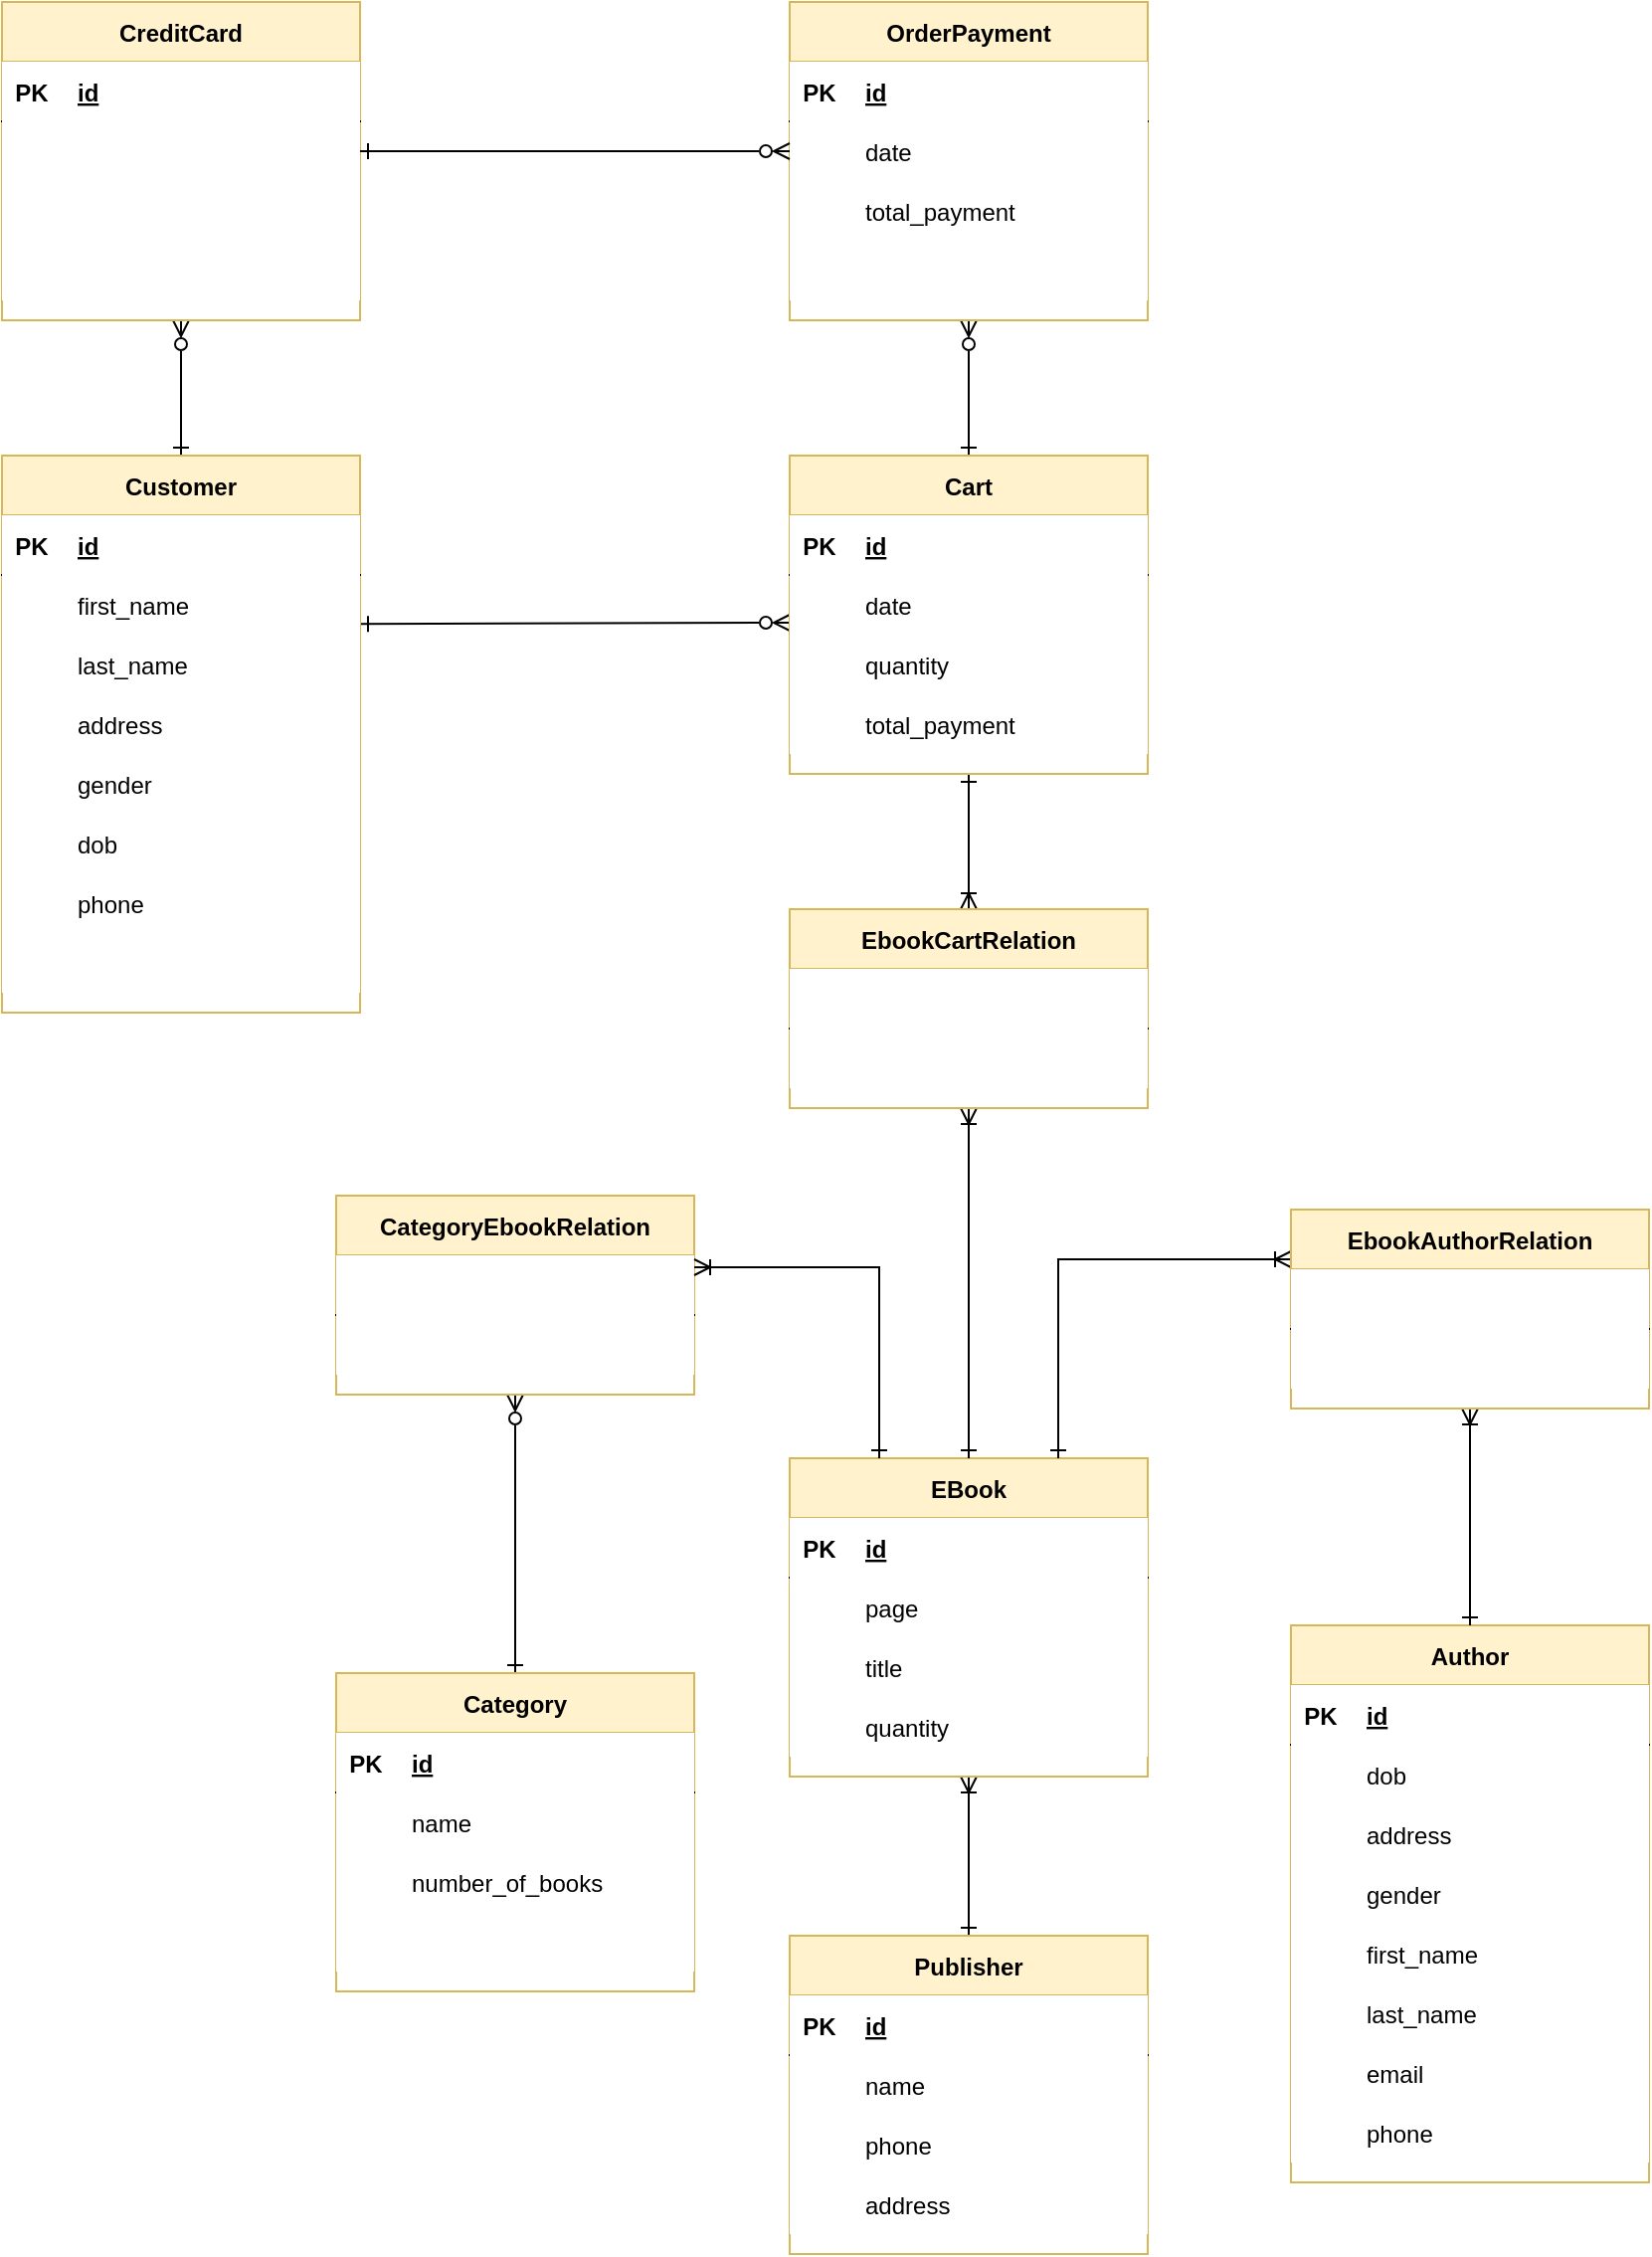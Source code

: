 <mxfile version="18.1.3" type="device"><diagram id="lkXL4oQiqGiToZnR444P" name="Page-1"><mxGraphModel dx="1349" dy="1236" grid="1" gridSize="12" guides="1" tooltips="1" connect="1" arrows="1" fold="1" page="1" pageScale="1" pageWidth="1169" pageHeight="827" math="0" shadow="0"><root><mxCell id="0"/><mxCell id="1" parent="0"/><mxCell id="c8PphtEP9q0mgVCC9OkP-134" style="edgeStyle=none;rounded=0;orthogonalLoop=1;jettySize=auto;html=1;exitX=0.5;exitY=1;exitDx=0;exitDy=0;entryX=0.5;entryY=0;entryDx=0;entryDy=0;startArrow=ERoneToMany;startFill=0;endArrow=ERone;endFill=0;" edge="1" parent="1" source="c8PphtEP9q0mgVCC9OkP-1" target="c8PphtEP9q0mgVCC9OkP-80"><mxGeometry relative="1" as="geometry"/></mxCell><mxCell id="c8PphtEP9q0mgVCC9OkP-1" value="EBook" style="shape=table;startSize=30;container=1;collapsible=1;childLayout=tableLayout;fixedRows=1;rowLines=0;fontStyle=1;align=center;resizeLast=1;fillColor=#fff2cc;strokeColor=#d6b656;" vertex="1" parent="1"><mxGeometry x="552" y="1092" width="180" height="160" as="geometry"/></mxCell><mxCell id="c8PphtEP9q0mgVCC9OkP-2" value="" style="shape=tableRow;horizontal=0;startSize=0;swimlaneHead=0;swimlaneBody=0;collapsible=0;dropTarget=0;points=[[0,0.5],[1,0.5]];portConstraint=eastwest;top=0;left=0;right=0;bottom=1;" vertex="1" parent="c8PphtEP9q0mgVCC9OkP-1"><mxGeometry y="30" width="180" height="30" as="geometry"/></mxCell><mxCell id="c8PphtEP9q0mgVCC9OkP-3" value="PK" style="shape=partialRectangle;connectable=0;top=0;left=0;bottom=0;right=0;fontStyle=1;overflow=hidden;" vertex="1" parent="c8PphtEP9q0mgVCC9OkP-2"><mxGeometry width="30" height="30" as="geometry"><mxRectangle width="30" height="30" as="alternateBounds"/></mxGeometry></mxCell><mxCell id="c8PphtEP9q0mgVCC9OkP-4" value="id" style="shape=partialRectangle;connectable=0;top=0;left=0;bottom=0;right=0;align=left;spacingLeft=6;fontStyle=5;overflow=hidden;" vertex="1" parent="c8PphtEP9q0mgVCC9OkP-2"><mxGeometry x="30" width="150" height="30" as="geometry"><mxRectangle width="150" height="30" as="alternateBounds"/></mxGeometry></mxCell><mxCell id="c8PphtEP9q0mgVCC9OkP-5" value="" style="shape=tableRow;horizontal=0;startSize=0;swimlaneHead=0;swimlaneBody=0;collapsible=0;dropTarget=0;points=[[0,0.5],[1,0.5]];portConstraint=eastwest;top=0;left=0;right=0;bottom=0;" vertex="1" parent="c8PphtEP9q0mgVCC9OkP-1"><mxGeometry y="60" width="180" height="30" as="geometry"/></mxCell><mxCell id="c8PphtEP9q0mgVCC9OkP-6" value="" style="shape=partialRectangle;connectable=0;top=0;left=0;bottom=0;right=0;editable=1;overflow=hidden;" vertex="1" parent="c8PphtEP9q0mgVCC9OkP-5"><mxGeometry width="30" height="30" as="geometry"><mxRectangle width="30" height="30" as="alternateBounds"/></mxGeometry></mxCell><mxCell id="c8PphtEP9q0mgVCC9OkP-7" value="page" style="shape=partialRectangle;connectable=0;top=0;left=0;bottom=0;right=0;align=left;spacingLeft=6;overflow=hidden;" vertex="1" parent="c8PphtEP9q0mgVCC9OkP-5"><mxGeometry x="30" width="150" height="30" as="geometry"><mxRectangle width="150" height="30" as="alternateBounds"/></mxGeometry></mxCell><mxCell id="c8PphtEP9q0mgVCC9OkP-8" value="" style="shape=tableRow;horizontal=0;startSize=0;swimlaneHead=0;swimlaneBody=0;collapsible=0;dropTarget=0;points=[[0,0.5],[1,0.5]];portConstraint=eastwest;top=0;left=0;right=0;bottom=0;" vertex="1" parent="c8PphtEP9q0mgVCC9OkP-1"><mxGeometry y="90" width="180" height="30" as="geometry"/></mxCell><mxCell id="c8PphtEP9q0mgVCC9OkP-9" value="" style="shape=partialRectangle;connectable=0;top=0;left=0;bottom=0;right=0;editable=1;overflow=hidden;" vertex="1" parent="c8PphtEP9q0mgVCC9OkP-8"><mxGeometry width="30" height="30" as="geometry"><mxRectangle width="30" height="30" as="alternateBounds"/></mxGeometry></mxCell><mxCell id="c8PphtEP9q0mgVCC9OkP-10" value="title" style="shape=partialRectangle;connectable=0;top=0;left=0;bottom=0;right=0;align=left;spacingLeft=6;overflow=hidden;" vertex="1" parent="c8PphtEP9q0mgVCC9OkP-8"><mxGeometry x="30" width="150" height="30" as="geometry"><mxRectangle width="150" height="30" as="alternateBounds"/></mxGeometry></mxCell><mxCell id="c8PphtEP9q0mgVCC9OkP-11" value="" style="shape=tableRow;horizontal=0;startSize=0;swimlaneHead=0;swimlaneBody=0;collapsible=0;dropTarget=0;points=[[0,0.5],[1,0.5]];portConstraint=eastwest;top=0;left=0;right=0;bottom=0;" vertex="1" parent="c8PphtEP9q0mgVCC9OkP-1"><mxGeometry y="120" width="180" height="30" as="geometry"/></mxCell><mxCell id="c8PphtEP9q0mgVCC9OkP-12" value="" style="shape=partialRectangle;connectable=0;top=0;left=0;bottom=0;right=0;editable=1;overflow=hidden;" vertex="1" parent="c8PphtEP9q0mgVCC9OkP-11"><mxGeometry width="30" height="30" as="geometry"><mxRectangle width="30" height="30" as="alternateBounds"/></mxGeometry></mxCell><mxCell id="c8PphtEP9q0mgVCC9OkP-13" value="quantity" style="shape=partialRectangle;connectable=0;top=0;left=0;bottom=0;right=0;align=left;spacingLeft=6;overflow=hidden;" vertex="1" parent="c8PphtEP9q0mgVCC9OkP-11"><mxGeometry x="30" width="150" height="30" as="geometry"><mxRectangle width="150" height="30" as="alternateBounds"/></mxGeometry></mxCell><mxCell id="c8PphtEP9q0mgVCC9OkP-136" style="edgeStyle=none;rounded=0;orthogonalLoop=1;jettySize=auto;html=1;exitX=1;exitY=0.82;exitDx=0;exitDy=0;entryX=0;entryY=0.8;entryDx=0;entryDy=0;entryPerimeter=0;startArrow=ERone;startFill=0;endArrow=ERzeroToMany;endFill=0;exitPerimeter=0;" edge="1" parent="1" source="c8PphtEP9q0mgVCC9OkP-18" target="c8PphtEP9q0mgVCC9OkP-45"><mxGeometry relative="1" as="geometry"/></mxCell><mxCell id="c8PphtEP9q0mgVCC9OkP-163" style="edgeStyle=none;rounded=0;orthogonalLoop=1;jettySize=auto;html=1;exitX=0.5;exitY=0;exitDx=0;exitDy=0;entryX=0.5;entryY=1;entryDx=0;entryDy=0;startArrow=ERone;startFill=0;endArrow=ERzeroToMany;endFill=0;" edge="1" parent="1" source="c8PphtEP9q0mgVCC9OkP-14" target="c8PphtEP9q0mgVCC9OkP-150"><mxGeometry relative="1" as="geometry"/></mxCell><mxCell id="c8PphtEP9q0mgVCC9OkP-14" value="Customer" style="shape=table;startSize=30;container=1;collapsible=1;childLayout=tableLayout;fixedRows=1;rowLines=0;fontStyle=1;align=center;resizeLast=1;fillColor=#fff2cc;strokeColor=#d6b656;" vertex="1" parent="1"><mxGeometry x="156" y="588" width="180" height="280" as="geometry"/></mxCell><mxCell id="c8PphtEP9q0mgVCC9OkP-15" value="" style="shape=tableRow;horizontal=0;startSize=0;swimlaneHead=0;swimlaneBody=0;collapsible=0;dropTarget=0;points=[[0,0.5],[1,0.5]];portConstraint=eastwest;top=0;left=0;right=0;bottom=1;" vertex="1" parent="c8PphtEP9q0mgVCC9OkP-14"><mxGeometry y="30" width="180" height="30" as="geometry"/></mxCell><mxCell id="c8PphtEP9q0mgVCC9OkP-16" value="PK" style="shape=partialRectangle;connectable=0;top=0;left=0;bottom=0;right=0;fontStyle=1;overflow=hidden;" vertex="1" parent="c8PphtEP9q0mgVCC9OkP-15"><mxGeometry width="30" height="30" as="geometry"><mxRectangle width="30" height="30" as="alternateBounds"/></mxGeometry></mxCell><mxCell id="c8PphtEP9q0mgVCC9OkP-17" value="id" style="shape=partialRectangle;connectable=0;top=0;left=0;bottom=0;right=0;align=left;spacingLeft=6;fontStyle=5;overflow=hidden;" vertex="1" parent="c8PphtEP9q0mgVCC9OkP-15"><mxGeometry x="30" width="150" height="30" as="geometry"><mxRectangle width="150" height="30" as="alternateBounds"/></mxGeometry></mxCell><mxCell id="c8PphtEP9q0mgVCC9OkP-18" value="" style="shape=tableRow;horizontal=0;startSize=0;swimlaneHead=0;swimlaneBody=0;collapsible=0;dropTarget=0;points=[[0,0.5],[1,0.5]];portConstraint=eastwest;top=0;left=0;right=0;bottom=0;" vertex="1" parent="c8PphtEP9q0mgVCC9OkP-14"><mxGeometry y="60" width="180" height="30" as="geometry"/></mxCell><mxCell id="c8PphtEP9q0mgVCC9OkP-19" value="" style="shape=partialRectangle;connectable=0;top=0;left=0;bottom=0;right=0;editable=1;overflow=hidden;" vertex="1" parent="c8PphtEP9q0mgVCC9OkP-18"><mxGeometry width="30" height="30" as="geometry"><mxRectangle width="30" height="30" as="alternateBounds"/></mxGeometry></mxCell><mxCell id="c8PphtEP9q0mgVCC9OkP-20" value="first_name" style="shape=partialRectangle;connectable=0;top=0;left=0;bottom=0;right=0;align=left;spacingLeft=6;overflow=hidden;" vertex="1" parent="c8PphtEP9q0mgVCC9OkP-18"><mxGeometry x="30" width="150" height="30" as="geometry"><mxRectangle width="150" height="30" as="alternateBounds"/></mxGeometry></mxCell><mxCell id="c8PphtEP9q0mgVCC9OkP-21" value="" style="shape=tableRow;horizontal=0;startSize=0;swimlaneHead=0;swimlaneBody=0;collapsible=0;dropTarget=0;points=[[0,0.5],[1,0.5]];portConstraint=eastwest;top=0;left=0;right=0;bottom=0;" vertex="1" parent="c8PphtEP9q0mgVCC9OkP-14"><mxGeometry y="90" width="180" height="30" as="geometry"/></mxCell><mxCell id="c8PphtEP9q0mgVCC9OkP-22" value="" style="shape=partialRectangle;connectable=0;top=0;left=0;bottom=0;right=0;editable=1;overflow=hidden;" vertex="1" parent="c8PphtEP9q0mgVCC9OkP-21"><mxGeometry width="30" height="30" as="geometry"><mxRectangle width="30" height="30" as="alternateBounds"/></mxGeometry></mxCell><mxCell id="c8PphtEP9q0mgVCC9OkP-23" value="last_name" style="shape=partialRectangle;connectable=0;top=0;left=0;bottom=0;right=0;align=left;spacingLeft=6;overflow=hidden;" vertex="1" parent="c8PphtEP9q0mgVCC9OkP-21"><mxGeometry x="30" width="150" height="30" as="geometry"><mxRectangle width="150" height="30" as="alternateBounds"/></mxGeometry></mxCell><mxCell id="c8PphtEP9q0mgVCC9OkP-233" style="shape=tableRow;horizontal=0;startSize=0;swimlaneHead=0;swimlaneBody=0;collapsible=0;dropTarget=0;points=[[0,0.5],[1,0.5]];portConstraint=eastwest;top=0;left=0;right=0;bottom=0;" vertex="1" parent="c8PphtEP9q0mgVCC9OkP-14"><mxGeometry y="120" width="180" height="30" as="geometry"/></mxCell><mxCell id="c8PphtEP9q0mgVCC9OkP-234" style="shape=partialRectangle;connectable=0;top=0;left=0;bottom=0;right=0;editable=1;overflow=hidden;" vertex="1" parent="c8PphtEP9q0mgVCC9OkP-233"><mxGeometry width="30" height="30" as="geometry"><mxRectangle width="30" height="30" as="alternateBounds"/></mxGeometry></mxCell><mxCell id="c8PphtEP9q0mgVCC9OkP-235" value="address" style="shape=partialRectangle;connectable=0;top=0;left=0;bottom=0;right=0;align=left;spacingLeft=6;overflow=hidden;" vertex="1" parent="c8PphtEP9q0mgVCC9OkP-233"><mxGeometry x="30" width="150" height="30" as="geometry"><mxRectangle width="150" height="30" as="alternateBounds"/></mxGeometry></mxCell><mxCell id="c8PphtEP9q0mgVCC9OkP-24" value="" style="shape=tableRow;horizontal=0;startSize=0;swimlaneHead=0;swimlaneBody=0;collapsible=0;dropTarget=0;points=[[0,0.5],[1,0.5]];portConstraint=eastwest;top=0;left=0;right=0;bottom=0;" vertex="1" parent="c8PphtEP9q0mgVCC9OkP-14"><mxGeometry y="150" width="180" height="30" as="geometry"/></mxCell><mxCell id="c8PphtEP9q0mgVCC9OkP-25" value="" style="shape=partialRectangle;connectable=0;top=0;left=0;bottom=0;right=0;editable=1;overflow=hidden;" vertex="1" parent="c8PphtEP9q0mgVCC9OkP-24"><mxGeometry width="30" height="30" as="geometry"><mxRectangle width="30" height="30" as="alternateBounds"/></mxGeometry></mxCell><mxCell id="c8PphtEP9q0mgVCC9OkP-26" value="gender" style="shape=partialRectangle;connectable=0;top=0;left=0;bottom=0;right=0;align=left;spacingLeft=6;overflow=hidden;" vertex="1" parent="c8PphtEP9q0mgVCC9OkP-24"><mxGeometry x="30" width="150" height="30" as="geometry"><mxRectangle width="150" height="30" as="alternateBounds"/></mxGeometry></mxCell><mxCell id="c8PphtEP9q0mgVCC9OkP-236" style="shape=tableRow;horizontal=0;startSize=0;swimlaneHead=0;swimlaneBody=0;collapsible=0;dropTarget=0;points=[[0,0.5],[1,0.5]];portConstraint=eastwest;top=0;left=0;right=0;bottom=0;" vertex="1" parent="c8PphtEP9q0mgVCC9OkP-14"><mxGeometry y="180" width="180" height="30" as="geometry"/></mxCell><mxCell id="c8PphtEP9q0mgVCC9OkP-237" style="shape=partialRectangle;connectable=0;top=0;left=0;bottom=0;right=0;editable=1;overflow=hidden;" vertex="1" parent="c8PphtEP9q0mgVCC9OkP-236"><mxGeometry width="30" height="30" as="geometry"><mxRectangle width="30" height="30" as="alternateBounds"/></mxGeometry></mxCell><mxCell id="c8PphtEP9q0mgVCC9OkP-238" value="dob" style="shape=partialRectangle;connectable=0;top=0;left=0;bottom=0;right=0;align=left;spacingLeft=6;overflow=hidden;" vertex="1" parent="c8PphtEP9q0mgVCC9OkP-236"><mxGeometry x="30" width="150" height="30" as="geometry"><mxRectangle width="150" height="30" as="alternateBounds"/></mxGeometry></mxCell><mxCell id="c8PphtEP9q0mgVCC9OkP-230" style="shape=tableRow;horizontal=0;startSize=0;swimlaneHead=0;swimlaneBody=0;collapsible=0;dropTarget=0;points=[[0,0.5],[1,0.5]];portConstraint=eastwest;top=0;left=0;right=0;bottom=0;" vertex="1" parent="c8PphtEP9q0mgVCC9OkP-14"><mxGeometry y="210" width="180" height="30" as="geometry"/></mxCell><mxCell id="c8PphtEP9q0mgVCC9OkP-231" style="shape=partialRectangle;connectable=0;top=0;left=0;bottom=0;right=0;editable=1;overflow=hidden;" vertex="1" parent="c8PphtEP9q0mgVCC9OkP-230"><mxGeometry width="30" height="30" as="geometry"><mxRectangle width="30" height="30" as="alternateBounds"/></mxGeometry></mxCell><mxCell id="c8PphtEP9q0mgVCC9OkP-232" value="phone" style="shape=partialRectangle;connectable=0;top=0;left=0;bottom=0;right=0;align=left;spacingLeft=6;overflow=hidden;" vertex="1" parent="c8PphtEP9q0mgVCC9OkP-230"><mxGeometry x="30" width="150" height="30" as="geometry"><mxRectangle width="150" height="30" as="alternateBounds"/></mxGeometry></mxCell><mxCell id="c8PphtEP9q0mgVCC9OkP-227" style="shape=tableRow;horizontal=0;startSize=0;swimlaneHead=0;swimlaneBody=0;collapsible=0;dropTarget=0;points=[[0,0.5],[1,0.5]];portConstraint=eastwest;top=0;left=0;right=0;bottom=0;" vertex="1" parent="c8PphtEP9q0mgVCC9OkP-14"><mxGeometry y="240" width="180" height="30" as="geometry"/></mxCell><mxCell id="c8PphtEP9q0mgVCC9OkP-228" style="shape=partialRectangle;connectable=0;top=0;left=0;bottom=0;right=0;editable=1;overflow=hidden;" vertex="1" parent="c8PphtEP9q0mgVCC9OkP-227"><mxGeometry width="30" height="30" as="geometry"><mxRectangle width="30" height="30" as="alternateBounds"/></mxGeometry></mxCell><mxCell id="c8PphtEP9q0mgVCC9OkP-229" style="shape=partialRectangle;connectable=0;top=0;left=0;bottom=0;right=0;align=left;spacingLeft=6;overflow=hidden;" vertex="1" parent="c8PphtEP9q0mgVCC9OkP-227"><mxGeometry x="30" width="150" height="30" as="geometry"><mxRectangle width="150" height="30" as="alternateBounds"/></mxGeometry></mxCell><mxCell id="c8PphtEP9q0mgVCC9OkP-28" value="Author" style="shape=table;startSize=30;container=1;collapsible=1;childLayout=tableLayout;fixedRows=1;rowLines=0;fontStyle=1;align=center;resizeLast=1;fillColor=#fff2cc;strokeColor=#d6b656;" vertex="1" parent="1"><mxGeometry x="804" y="1176" width="180" height="280" as="geometry"/></mxCell><mxCell id="c8PphtEP9q0mgVCC9OkP-29" value="" style="shape=tableRow;horizontal=0;startSize=0;swimlaneHead=0;swimlaneBody=0;collapsible=0;dropTarget=0;points=[[0,0.5],[1,0.5]];portConstraint=eastwest;top=0;left=0;right=0;bottom=1;" vertex="1" parent="c8PphtEP9q0mgVCC9OkP-28"><mxGeometry y="30" width="180" height="30" as="geometry"/></mxCell><mxCell id="c8PphtEP9q0mgVCC9OkP-30" value="PK" style="shape=partialRectangle;connectable=0;top=0;left=0;bottom=0;right=0;fontStyle=1;overflow=hidden;" vertex="1" parent="c8PphtEP9q0mgVCC9OkP-29"><mxGeometry width="30" height="30" as="geometry"><mxRectangle width="30" height="30" as="alternateBounds"/></mxGeometry></mxCell><mxCell id="c8PphtEP9q0mgVCC9OkP-31" value="id" style="shape=partialRectangle;connectable=0;top=0;left=0;bottom=0;right=0;align=left;spacingLeft=6;fontStyle=5;overflow=hidden;" vertex="1" parent="c8PphtEP9q0mgVCC9OkP-29"><mxGeometry x="30" width="150" height="30" as="geometry"><mxRectangle width="150" height="30" as="alternateBounds"/></mxGeometry></mxCell><mxCell id="c8PphtEP9q0mgVCC9OkP-32" value="" style="shape=tableRow;horizontal=0;startSize=0;swimlaneHead=0;swimlaneBody=0;collapsible=0;dropTarget=0;points=[[0,0.5],[1,0.5]];portConstraint=eastwest;top=0;left=0;right=0;bottom=0;" vertex="1" parent="c8PphtEP9q0mgVCC9OkP-28"><mxGeometry y="60" width="180" height="30" as="geometry"/></mxCell><mxCell id="c8PphtEP9q0mgVCC9OkP-33" value="" style="shape=partialRectangle;connectable=0;top=0;left=0;bottom=0;right=0;editable=1;overflow=hidden;" vertex="1" parent="c8PphtEP9q0mgVCC9OkP-32"><mxGeometry width="30" height="30" as="geometry"><mxRectangle width="30" height="30" as="alternateBounds"/></mxGeometry></mxCell><mxCell id="c8PphtEP9q0mgVCC9OkP-34" value="dob" style="shape=partialRectangle;connectable=0;top=0;left=0;bottom=0;right=0;align=left;spacingLeft=6;overflow=hidden;" vertex="1" parent="c8PphtEP9q0mgVCC9OkP-32"><mxGeometry x="30" width="150" height="30" as="geometry"><mxRectangle width="150" height="30" as="alternateBounds"/></mxGeometry></mxCell><mxCell id="c8PphtEP9q0mgVCC9OkP-35" value="" style="shape=tableRow;horizontal=0;startSize=0;swimlaneHead=0;swimlaneBody=0;collapsible=0;dropTarget=0;points=[[0,0.5],[1,0.5]];portConstraint=eastwest;top=0;left=0;right=0;bottom=0;" vertex="1" parent="c8PphtEP9q0mgVCC9OkP-28"><mxGeometry y="90" width="180" height="30" as="geometry"/></mxCell><mxCell id="c8PphtEP9q0mgVCC9OkP-36" value="" style="shape=partialRectangle;connectable=0;top=0;left=0;bottom=0;right=0;editable=1;overflow=hidden;" vertex="1" parent="c8PphtEP9q0mgVCC9OkP-35"><mxGeometry width="30" height="30" as="geometry"><mxRectangle width="30" height="30" as="alternateBounds"/></mxGeometry></mxCell><mxCell id="c8PphtEP9q0mgVCC9OkP-37" value="address" style="shape=partialRectangle;connectable=0;top=0;left=0;bottom=0;right=0;align=left;spacingLeft=6;overflow=hidden;" vertex="1" parent="c8PphtEP9q0mgVCC9OkP-35"><mxGeometry x="30" width="150" height="30" as="geometry"><mxRectangle width="150" height="30" as="alternateBounds"/></mxGeometry></mxCell><mxCell id="c8PphtEP9q0mgVCC9OkP-38" value="" style="shape=tableRow;horizontal=0;startSize=0;swimlaneHead=0;swimlaneBody=0;collapsible=0;dropTarget=0;points=[[0,0.5],[1,0.5]];portConstraint=eastwest;top=0;left=0;right=0;bottom=0;" vertex="1" parent="c8PphtEP9q0mgVCC9OkP-28"><mxGeometry y="120" width="180" height="30" as="geometry"/></mxCell><mxCell id="c8PphtEP9q0mgVCC9OkP-39" value="" style="shape=partialRectangle;connectable=0;top=0;left=0;bottom=0;right=0;editable=1;overflow=hidden;" vertex="1" parent="c8PphtEP9q0mgVCC9OkP-38"><mxGeometry width="30" height="30" as="geometry"><mxRectangle width="30" height="30" as="alternateBounds"/></mxGeometry></mxCell><mxCell id="c8PphtEP9q0mgVCC9OkP-40" value="gender" style="shape=partialRectangle;connectable=0;top=0;left=0;bottom=0;right=0;align=left;spacingLeft=6;overflow=hidden;" vertex="1" parent="c8PphtEP9q0mgVCC9OkP-38"><mxGeometry x="30" width="150" height="30" as="geometry"><mxRectangle width="150" height="30" as="alternateBounds"/></mxGeometry></mxCell><mxCell id="c8PphtEP9q0mgVCC9OkP-214" style="shape=tableRow;horizontal=0;startSize=0;swimlaneHead=0;swimlaneBody=0;collapsible=0;dropTarget=0;points=[[0,0.5],[1,0.5]];portConstraint=eastwest;top=0;left=0;right=0;bottom=0;" vertex="1" parent="c8PphtEP9q0mgVCC9OkP-28"><mxGeometry y="150" width="180" height="30" as="geometry"/></mxCell><mxCell id="c8PphtEP9q0mgVCC9OkP-215" style="shape=partialRectangle;connectable=0;top=0;left=0;bottom=0;right=0;editable=1;overflow=hidden;" vertex="1" parent="c8PphtEP9q0mgVCC9OkP-214"><mxGeometry width="30" height="30" as="geometry"><mxRectangle width="30" height="30" as="alternateBounds"/></mxGeometry></mxCell><mxCell id="c8PphtEP9q0mgVCC9OkP-216" value="first_name" style="shape=partialRectangle;connectable=0;top=0;left=0;bottom=0;right=0;align=left;spacingLeft=6;overflow=hidden;" vertex="1" parent="c8PphtEP9q0mgVCC9OkP-214"><mxGeometry x="30" width="150" height="30" as="geometry"><mxRectangle width="150" height="30" as="alternateBounds"/></mxGeometry></mxCell><mxCell id="c8PphtEP9q0mgVCC9OkP-217" style="shape=tableRow;horizontal=0;startSize=0;swimlaneHead=0;swimlaneBody=0;collapsible=0;dropTarget=0;points=[[0,0.5],[1,0.5]];portConstraint=eastwest;top=0;left=0;right=0;bottom=0;" vertex="1" parent="c8PphtEP9q0mgVCC9OkP-28"><mxGeometry y="180" width="180" height="30" as="geometry"/></mxCell><mxCell id="c8PphtEP9q0mgVCC9OkP-218" style="shape=partialRectangle;connectable=0;top=0;left=0;bottom=0;right=0;editable=1;overflow=hidden;" vertex="1" parent="c8PphtEP9q0mgVCC9OkP-217"><mxGeometry width="30" height="30" as="geometry"><mxRectangle width="30" height="30" as="alternateBounds"/></mxGeometry></mxCell><mxCell id="c8PphtEP9q0mgVCC9OkP-219" value="last_name" style="shape=partialRectangle;connectable=0;top=0;left=0;bottom=0;right=0;align=left;spacingLeft=6;overflow=hidden;" vertex="1" parent="c8PphtEP9q0mgVCC9OkP-217"><mxGeometry x="30" width="150" height="30" as="geometry"><mxRectangle width="150" height="30" as="alternateBounds"/></mxGeometry></mxCell><mxCell id="c8PphtEP9q0mgVCC9OkP-220" style="shape=tableRow;horizontal=0;startSize=0;swimlaneHead=0;swimlaneBody=0;collapsible=0;dropTarget=0;points=[[0,0.5],[1,0.5]];portConstraint=eastwest;top=0;left=0;right=0;bottom=0;" vertex="1" parent="c8PphtEP9q0mgVCC9OkP-28"><mxGeometry y="210" width="180" height="30" as="geometry"/></mxCell><mxCell id="c8PphtEP9q0mgVCC9OkP-221" style="shape=partialRectangle;connectable=0;top=0;left=0;bottom=0;right=0;editable=1;overflow=hidden;" vertex="1" parent="c8PphtEP9q0mgVCC9OkP-220"><mxGeometry width="30" height="30" as="geometry"><mxRectangle width="30" height="30" as="alternateBounds"/></mxGeometry></mxCell><mxCell id="c8PphtEP9q0mgVCC9OkP-222" value="email" style="shape=partialRectangle;connectable=0;top=0;left=0;bottom=0;right=0;align=left;spacingLeft=6;overflow=hidden;" vertex="1" parent="c8PphtEP9q0mgVCC9OkP-220"><mxGeometry x="30" width="150" height="30" as="geometry"><mxRectangle width="150" height="30" as="alternateBounds"/></mxGeometry></mxCell><mxCell id="c8PphtEP9q0mgVCC9OkP-223" style="shape=tableRow;horizontal=0;startSize=0;swimlaneHead=0;swimlaneBody=0;collapsible=0;dropTarget=0;points=[[0,0.5],[1,0.5]];portConstraint=eastwest;top=0;left=0;right=0;bottom=0;" vertex="1" parent="c8PphtEP9q0mgVCC9OkP-28"><mxGeometry y="240" width="180" height="30" as="geometry"/></mxCell><mxCell id="c8PphtEP9q0mgVCC9OkP-224" style="shape=partialRectangle;connectable=0;top=0;left=0;bottom=0;right=0;editable=1;overflow=hidden;" vertex="1" parent="c8PphtEP9q0mgVCC9OkP-223"><mxGeometry width="30" height="30" as="geometry"><mxRectangle width="30" height="30" as="alternateBounds"/></mxGeometry></mxCell><mxCell id="c8PphtEP9q0mgVCC9OkP-225" value="phone" style="shape=partialRectangle;connectable=0;top=0;left=0;bottom=0;right=0;align=left;spacingLeft=6;overflow=hidden;" vertex="1" parent="c8PphtEP9q0mgVCC9OkP-223"><mxGeometry x="30" width="150" height="30" as="geometry"><mxRectangle width="150" height="30" as="alternateBounds"/></mxGeometry></mxCell><mxCell id="c8PphtEP9q0mgVCC9OkP-165" style="edgeStyle=none;rounded=0;orthogonalLoop=1;jettySize=auto;html=1;exitX=0.5;exitY=0;exitDx=0;exitDy=0;entryX=0.5;entryY=1;entryDx=0;entryDy=0;startArrow=ERone;startFill=0;endArrow=ERzeroToMany;endFill=0;" edge="1" parent="1" source="c8PphtEP9q0mgVCC9OkP-41" target="c8PphtEP9q0mgVCC9OkP-137"><mxGeometry relative="1" as="geometry"/></mxCell><mxCell id="c8PphtEP9q0mgVCC9OkP-211" style="edgeStyle=none;rounded=0;orthogonalLoop=1;jettySize=auto;html=1;exitX=0.5;exitY=1;exitDx=0;exitDy=0;entryX=0.5;entryY=0;entryDx=0;entryDy=0;startArrow=ERone;startFill=0;endArrow=ERoneToMany;endFill=0;" edge="1" parent="1" source="c8PphtEP9q0mgVCC9OkP-41" target="c8PphtEP9q0mgVCC9OkP-198"><mxGeometry relative="1" as="geometry"/></mxCell><mxCell id="c8PphtEP9q0mgVCC9OkP-41" value="Cart" style="shape=table;startSize=30;container=1;collapsible=1;childLayout=tableLayout;fixedRows=1;rowLines=0;fontStyle=1;align=center;resizeLast=1;fillColor=#fff2cc;strokeColor=#d6b656;" vertex="1" parent="1"><mxGeometry x="552" y="588" width="180" height="160" as="geometry"/></mxCell><mxCell id="c8PphtEP9q0mgVCC9OkP-42" value="" style="shape=tableRow;horizontal=0;startSize=0;swimlaneHead=0;swimlaneBody=0;collapsible=0;dropTarget=0;points=[[0,0.5],[1,0.5]];portConstraint=eastwest;top=0;left=0;right=0;bottom=1;" vertex="1" parent="c8PphtEP9q0mgVCC9OkP-41"><mxGeometry y="30" width="180" height="30" as="geometry"/></mxCell><mxCell id="c8PphtEP9q0mgVCC9OkP-43" value="PK" style="shape=partialRectangle;connectable=0;top=0;left=0;bottom=0;right=0;fontStyle=1;overflow=hidden;" vertex="1" parent="c8PphtEP9q0mgVCC9OkP-42"><mxGeometry width="30" height="30" as="geometry"><mxRectangle width="30" height="30" as="alternateBounds"/></mxGeometry></mxCell><mxCell id="c8PphtEP9q0mgVCC9OkP-44" value="id" style="shape=partialRectangle;connectable=0;top=0;left=0;bottom=0;right=0;align=left;spacingLeft=6;fontStyle=5;overflow=hidden;" vertex="1" parent="c8PphtEP9q0mgVCC9OkP-42"><mxGeometry x="30" width="150" height="30" as="geometry"><mxRectangle width="150" height="30" as="alternateBounds"/></mxGeometry></mxCell><mxCell id="c8PphtEP9q0mgVCC9OkP-45" value="" style="shape=tableRow;horizontal=0;startSize=0;swimlaneHead=0;swimlaneBody=0;collapsible=0;dropTarget=0;points=[[0,0.5],[1,0.5]];portConstraint=eastwest;top=0;left=0;right=0;bottom=0;" vertex="1" parent="c8PphtEP9q0mgVCC9OkP-41"><mxGeometry y="60" width="180" height="30" as="geometry"/></mxCell><mxCell id="c8PphtEP9q0mgVCC9OkP-46" value="" style="shape=partialRectangle;connectable=0;top=0;left=0;bottom=0;right=0;editable=1;overflow=hidden;" vertex="1" parent="c8PphtEP9q0mgVCC9OkP-45"><mxGeometry width="30" height="30" as="geometry"><mxRectangle width="30" height="30" as="alternateBounds"/></mxGeometry></mxCell><mxCell id="c8PphtEP9q0mgVCC9OkP-47" value="date" style="shape=partialRectangle;connectable=0;top=0;left=0;bottom=0;right=0;align=left;spacingLeft=6;overflow=hidden;" vertex="1" parent="c8PphtEP9q0mgVCC9OkP-45"><mxGeometry x="30" width="150" height="30" as="geometry"><mxRectangle width="150" height="30" as="alternateBounds"/></mxGeometry></mxCell><mxCell id="c8PphtEP9q0mgVCC9OkP-48" value="" style="shape=tableRow;horizontal=0;startSize=0;swimlaneHead=0;swimlaneBody=0;collapsible=0;dropTarget=0;points=[[0,0.5],[1,0.5]];portConstraint=eastwest;top=0;left=0;right=0;bottom=0;" vertex="1" parent="c8PphtEP9q0mgVCC9OkP-41"><mxGeometry y="90" width="180" height="30" as="geometry"/></mxCell><mxCell id="c8PphtEP9q0mgVCC9OkP-49" value="" style="shape=partialRectangle;connectable=0;top=0;left=0;bottom=0;right=0;editable=1;overflow=hidden;" vertex="1" parent="c8PphtEP9q0mgVCC9OkP-48"><mxGeometry width="30" height="30" as="geometry"><mxRectangle width="30" height="30" as="alternateBounds"/></mxGeometry></mxCell><mxCell id="c8PphtEP9q0mgVCC9OkP-50" value="quantity" style="shape=partialRectangle;connectable=0;top=0;left=0;bottom=0;right=0;align=left;spacingLeft=6;overflow=hidden;" vertex="1" parent="c8PphtEP9q0mgVCC9OkP-48"><mxGeometry x="30" width="150" height="30" as="geometry"><mxRectangle width="150" height="30" as="alternateBounds"/></mxGeometry></mxCell><mxCell id="c8PphtEP9q0mgVCC9OkP-51" value="" style="shape=tableRow;horizontal=0;startSize=0;swimlaneHead=0;swimlaneBody=0;collapsible=0;dropTarget=0;points=[[0,0.5],[1,0.5]];portConstraint=eastwest;top=0;left=0;right=0;bottom=0;" vertex="1" parent="c8PphtEP9q0mgVCC9OkP-41"><mxGeometry y="120" width="180" height="30" as="geometry"/></mxCell><mxCell id="c8PphtEP9q0mgVCC9OkP-52" value="" style="shape=partialRectangle;connectable=0;top=0;left=0;bottom=0;right=0;editable=1;overflow=hidden;" vertex="1" parent="c8PphtEP9q0mgVCC9OkP-51"><mxGeometry width="30" height="30" as="geometry"><mxRectangle width="30" height="30" as="alternateBounds"/></mxGeometry></mxCell><mxCell id="c8PphtEP9q0mgVCC9OkP-53" value="total_payment" style="shape=partialRectangle;connectable=0;top=0;left=0;bottom=0;right=0;align=left;spacingLeft=6;overflow=hidden;" vertex="1" parent="c8PphtEP9q0mgVCC9OkP-51"><mxGeometry x="30" width="150" height="30" as="geometry"><mxRectangle width="150" height="30" as="alternateBounds"/></mxGeometry></mxCell><mxCell id="c8PphtEP9q0mgVCC9OkP-80" value="Publisher" style="shape=table;startSize=30;container=1;collapsible=1;childLayout=tableLayout;fixedRows=1;rowLines=0;fontStyle=1;align=center;resizeLast=1;fillColor=#fff2cc;strokeColor=#d6b656;" vertex="1" parent="1"><mxGeometry x="552" y="1332" width="180" height="160" as="geometry"/></mxCell><mxCell id="c8PphtEP9q0mgVCC9OkP-81" value="" style="shape=tableRow;horizontal=0;startSize=0;swimlaneHead=0;swimlaneBody=0;collapsible=0;dropTarget=0;points=[[0,0.5],[1,0.5]];portConstraint=eastwest;top=0;left=0;right=0;bottom=1;" vertex="1" parent="c8PphtEP9q0mgVCC9OkP-80"><mxGeometry y="30" width="180" height="30" as="geometry"/></mxCell><mxCell id="c8PphtEP9q0mgVCC9OkP-82" value="PK" style="shape=partialRectangle;connectable=0;top=0;left=0;bottom=0;right=0;fontStyle=1;overflow=hidden;" vertex="1" parent="c8PphtEP9q0mgVCC9OkP-81"><mxGeometry width="30" height="30" as="geometry"><mxRectangle width="30" height="30" as="alternateBounds"/></mxGeometry></mxCell><mxCell id="c8PphtEP9q0mgVCC9OkP-83" value="id" style="shape=partialRectangle;connectable=0;top=0;left=0;bottom=0;right=0;align=left;spacingLeft=6;fontStyle=5;overflow=hidden;" vertex="1" parent="c8PphtEP9q0mgVCC9OkP-81"><mxGeometry x="30" width="150" height="30" as="geometry"><mxRectangle width="150" height="30" as="alternateBounds"/></mxGeometry></mxCell><mxCell id="c8PphtEP9q0mgVCC9OkP-84" value="" style="shape=tableRow;horizontal=0;startSize=0;swimlaneHead=0;swimlaneBody=0;collapsible=0;dropTarget=0;points=[[0,0.5],[1,0.5]];portConstraint=eastwest;top=0;left=0;right=0;bottom=0;" vertex="1" parent="c8PphtEP9q0mgVCC9OkP-80"><mxGeometry y="60" width="180" height="30" as="geometry"/></mxCell><mxCell id="c8PphtEP9q0mgVCC9OkP-85" value="" style="shape=partialRectangle;connectable=0;top=0;left=0;bottom=0;right=0;editable=1;overflow=hidden;" vertex="1" parent="c8PphtEP9q0mgVCC9OkP-84"><mxGeometry width="30" height="30" as="geometry"><mxRectangle width="30" height="30" as="alternateBounds"/></mxGeometry></mxCell><mxCell id="c8PphtEP9q0mgVCC9OkP-86" value="name" style="shape=partialRectangle;connectable=0;top=0;left=0;bottom=0;right=0;align=left;spacingLeft=6;overflow=hidden;" vertex="1" parent="c8PphtEP9q0mgVCC9OkP-84"><mxGeometry x="30" width="150" height="30" as="geometry"><mxRectangle width="150" height="30" as="alternateBounds"/></mxGeometry></mxCell><mxCell id="c8PphtEP9q0mgVCC9OkP-87" value="" style="shape=tableRow;horizontal=0;startSize=0;swimlaneHead=0;swimlaneBody=0;collapsible=0;dropTarget=0;points=[[0,0.5],[1,0.5]];portConstraint=eastwest;top=0;left=0;right=0;bottom=0;" vertex="1" parent="c8PphtEP9q0mgVCC9OkP-80"><mxGeometry y="90" width="180" height="30" as="geometry"/></mxCell><mxCell id="c8PphtEP9q0mgVCC9OkP-88" value="" style="shape=partialRectangle;connectable=0;top=0;left=0;bottom=0;right=0;editable=1;overflow=hidden;" vertex="1" parent="c8PphtEP9q0mgVCC9OkP-87"><mxGeometry width="30" height="30" as="geometry"><mxRectangle width="30" height="30" as="alternateBounds"/></mxGeometry></mxCell><mxCell id="c8PphtEP9q0mgVCC9OkP-89" value="phone" style="shape=partialRectangle;connectable=0;top=0;left=0;bottom=0;right=0;align=left;spacingLeft=6;overflow=hidden;" vertex="1" parent="c8PphtEP9q0mgVCC9OkP-87"><mxGeometry x="30" width="150" height="30" as="geometry"><mxRectangle width="150" height="30" as="alternateBounds"/></mxGeometry></mxCell><mxCell id="c8PphtEP9q0mgVCC9OkP-90" value="" style="shape=tableRow;horizontal=0;startSize=0;swimlaneHead=0;swimlaneBody=0;collapsible=0;dropTarget=0;points=[[0,0.5],[1,0.5]];portConstraint=eastwest;top=0;left=0;right=0;bottom=0;" vertex="1" parent="c8PphtEP9q0mgVCC9OkP-80"><mxGeometry y="120" width="180" height="30" as="geometry"/></mxCell><mxCell id="c8PphtEP9q0mgVCC9OkP-91" value="" style="shape=partialRectangle;connectable=0;top=0;left=0;bottom=0;right=0;editable=1;overflow=hidden;" vertex="1" parent="c8PphtEP9q0mgVCC9OkP-90"><mxGeometry width="30" height="30" as="geometry"><mxRectangle width="30" height="30" as="alternateBounds"/></mxGeometry></mxCell><mxCell id="c8PphtEP9q0mgVCC9OkP-92" value="address" style="shape=partialRectangle;connectable=0;top=0;left=0;bottom=0;right=0;align=left;spacingLeft=6;overflow=hidden;" vertex="1" parent="c8PphtEP9q0mgVCC9OkP-90"><mxGeometry x="30" width="150" height="30" as="geometry"><mxRectangle width="150" height="30" as="alternateBounds"/></mxGeometry></mxCell><mxCell id="c8PphtEP9q0mgVCC9OkP-179" style="edgeStyle=none;rounded=0;orthogonalLoop=1;jettySize=auto;html=1;exitX=0.5;exitY=0;exitDx=0;exitDy=0;startArrow=ERone;startFill=0;endArrow=ERzeroToMany;endFill=0;entryX=0.5;entryY=1;entryDx=0;entryDy=0;" edge="1" parent="1" source="c8PphtEP9q0mgVCC9OkP-106" target="c8PphtEP9q0mgVCC9OkP-166"><mxGeometry relative="1" as="geometry"><mxPoint x="288" y="1167" as="targetPoint"/></mxGeometry></mxCell><mxCell id="c8PphtEP9q0mgVCC9OkP-106" value="Category" style="shape=table;startSize=30;container=1;collapsible=1;childLayout=tableLayout;fixedRows=1;rowLines=0;fontStyle=1;align=center;resizeLast=1;fillColor=#fff2cc;strokeColor=#d6b656;" vertex="1" parent="1"><mxGeometry x="324" y="1200" width="180" height="160" as="geometry"/></mxCell><mxCell id="c8PphtEP9q0mgVCC9OkP-107" value="" style="shape=tableRow;horizontal=0;startSize=0;swimlaneHead=0;swimlaneBody=0;collapsible=0;dropTarget=0;points=[[0,0.5],[1,0.5]];portConstraint=eastwest;top=0;left=0;right=0;bottom=1;" vertex="1" parent="c8PphtEP9q0mgVCC9OkP-106"><mxGeometry y="30" width="180" height="30" as="geometry"/></mxCell><mxCell id="c8PphtEP9q0mgVCC9OkP-108" value="PK" style="shape=partialRectangle;connectable=0;top=0;left=0;bottom=0;right=0;fontStyle=1;overflow=hidden;" vertex="1" parent="c8PphtEP9q0mgVCC9OkP-107"><mxGeometry width="30" height="30" as="geometry"><mxRectangle width="30" height="30" as="alternateBounds"/></mxGeometry></mxCell><mxCell id="c8PphtEP9q0mgVCC9OkP-109" value="id" style="shape=partialRectangle;connectable=0;top=0;left=0;bottom=0;right=0;align=left;spacingLeft=6;fontStyle=5;overflow=hidden;" vertex="1" parent="c8PphtEP9q0mgVCC9OkP-107"><mxGeometry x="30" width="150" height="30" as="geometry"><mxRectangle width="150" height="30" as="alternateBounds"/></mxGeometry></mxCell><mxCell id="c8PphtEP9q0mgVCC9OkP-110" value="" style="shape=tableRow;horizontal=0;startSize=0;swimlaneHead=0;swimlaneBody=0;collapsible=0;dropTarget=0;points=[[0,0.5],[1,0.5]];portConstraint=eastwest;top=0;left=0;right=0;bottom=0;" vertex="1" parent="c8PphtEP9q0mgVCC9OkP-106"><mxGeometry y="60" width="180" height="30" as="geometry"/></mxCell><mxCell id="c8PphtEP9q0mgVCC9OkP-111" value="" style="shape=partialRectangle;connectable=0;top=0;left=0;bottom=0;right=0;editable=1;overflow=hidden;" vertex="1" parent="c8PphtEP9q0mgVCC9OkP-110"><mxGeometry width="30" height="30" as="geometry"><mxRectangle width="30" height="30" as="alternateBounds"/></mxGeometry></mxCell><mxCell id="c8PphtEP9q0mgVCC9OkP-112" value="name" style="shape=partialRectangle;connectable=0;top=0;left=0;bottom=0;right=0;align=left;spacingLeft=6;overflow=hidden;" vertex="1" parent="c8PphtEP9q0mgVCC9OkP-110"><mxGeometry x="30" width="150" height="30" as="geometry"><mxRectangle width="150" height="30" as="alternateBounds"/></mxGeometry></mxCell><mxCell id="c8PphtEP9q0mgVCC9OkP-113" value="" style="shape=tableRow;horizontal=0;startSize=0;swimlaneHead=0;swimlaneBody=0;collapsible=0;dropTarget=0;points=[[0,0.5],[1,0.5]];portConstraint=eastwest;top=0;left=0;right=0;bottom=0;" vertex="1" parent="c8PphtEP9q0mgVCC9OkP-106"><mxGeometry y="90" width="180" height="30" as="geometry"/></mxCell><mxCell id="c8PphtEP9q0mgVCC9OkP-114" value="" style="shape=partialRectangle;connectable=0;top=0;left=0;bottom=0;right=0;editable=1;overflow=hidden;" vertex="1" parent="c8PphtEP9q0mgVCC9OkP-113"><mxGeometry width="30" height="30" as="geometry"><mxRectangle width="30" height="30" as="alternateBounds"/></mxGeometry></mxCell><mxCell id="c8PphtEP9q0mgVCC9OkP-115" value="number_of_books" style="shape=partialRectangle;connectable=0;top=0;left=0;bottom=0;right=0;align=left;spacingLeft=6;overflow=hidden;" vertex="1" parent="c8PphtEP9q0mgVCC9OkP-113"><mxGeometry x="30" width="150" height="30" as="geometry"><mxRectangle width="150" height="30" as="alternateBounds"/></mxGeometry></mxCell><mxCell id="c8PphtEP9q0mgVCC9OkP-116" value="" style="shape=tableRow;horizontal=0;startSize=0;swimlaneHead=0;swimlaneBody=0;collapsible=0;dropTarget=0;points=[[0,0.5],[1,0.5]];portConstraint=eastwest;top=0;left=0;right=0;bottom=0;" vertex="1" parent="c8PphtEP9q0mgVCC9OkP-106"><mxGeometry y="120" width="180" height="30" as="geometry"/></mxCell><mxCell id="c8PphtEP9q0mgVCC9OkP-117" value="" style="shape=partialRectangle;connectable=0;top=0;left=0;bottom=0;right=0;editable=1;overflow=hidden;" vertex="1" parent="c8PphtEP9q0mgVCC9OkP-116"><mxGeometry width="30" height="30" as="geometry"><mxRectangle width="30" height="30" as="alternateBounds"/></mxGeometry></mxCell><mxCell id="c8PphtEP9q0mgVCC9OkP-118" value="" style="shape=partialRectangle;connectable=0;top=0;left=0;bottom=0;right=0;align=left;spacingLeft=6;overflow=hidden;" vertex="1" parent="c8PphtEP9q0mgVCC9OkP-116"><mxGeometry x="30" width="150" height="30" as="geometry"><mxRectangle width="150" height="30" as="alternateBounds"/></mxGeometry></mxCell><mxCell id="c8PphtEP9q0mgVCC9OkP-137" value="OrderPayment" style="shape=table;startSize=30;container=1;collapsible=1;childLayout=tableLayout;fixedRows=1;rowLines=0;fontStyle=1;align=center;resizeLast=1;fillColor=#fff2cc;strokeColor=#d6b656;" vertex="1" parent="1"><mxGeometry x="552" y="360" width="180" height="160" as="geometry"/></mxCell><mxCell id="c8PphtEP9q0mgVCC9OkP-138" value="" style="shape=tableRow;horizontal=0;startSize=0;swimlaneHead=0;swimlaneBody=0;collapsible=0;dropTarget=0;points=[[0,0.5],[1,0.5]];portConstraint=eastwest;top=0;left=0;right=0;bottom=1;" vertex="1" parent="c8PphtEP9q0mgVCC9OkP-137"><mxGeometry y="30" width="180" height="30" as="geometry"/></mxCell><mxCell id="c8PphtEP9q0mgVCC9OkP-139" value="PK" style="shape=partialRectangle;connectable=0;top=0;left=0;bottom=0;right=0;fontStyle=1;overflow=hidden;" vertex="1" parent="c8PphtEP9q0mgVCC9OkP-138"><mxGeometry width="30" height="30" as="geometry"><mxRectangle width="30" height="30" as="alternateBounds"/></mxGeometry></mxCell><mxCell id="c8PphtEP9q0mgVCC9OkP-140" value="id" style="shape=partialRectangle;connectable=0;top=0;left=0;bottom=0;right=0;align=left;spacingLeft=6;fontStyle=5;overflow=hidden;" vertex="1" parent="c8PphtEP9q0mgVCC9OkP-138"><mxGeometry x="30" width="150" height="30" as="geometry"><mxRectangle width="150" height="30" as="alternateBounds"/></mxGeometry></mxCell><mxCell id="c8PphtEP9q0mgVCC9OkP-141" value="" style="shape=tableRow;horizontal=0;startSize=0;swimlaneHead=0;swimlaneBody=0;collapsible=0;dropTarget=0;points=[[0,0.5],[1,0.5]];portConstraint=eastwest;top=0;left=0;right=0;bottom=0;" vertex="1" parent="c8PphtEP9q0mgVCC9OkP-137"><mxGeometry y="60" width="180" height="30" as="geometry"/></mxCell><mxCell id="c8PphtEP9q0mgVCC9OkP-142" value="" style="shape=partialRectangle;connectable=0;top=0;left=0;bottom=0;right=0;editable=1;overflow=hidden;" vertex="1" parent="c8PphtEP9q0mgVCC9OkP-141"><mxGeometry width="30" height="30" as="geometry"><mxRectangle width="30" height="30" as="alternateBounds"/></mxGeometry></mxCell><mxCell id="c8PphtEP9q0mgVCC9OkP-143" value="date" style="shape=partialRectangle;connectable=0;top=0;left=0;bottom=0;right=0;align=left;spacingLeft=6;overflow=hidden;" vertex="1" parent="c8PphtEP9q0mgVCC9OkP-141"><mxGeometry x="30" width="150" height="30" as="geometry"><mxRectangle width="150" height="30" as="alternateBounds"/></mxGeometry></mxCell><mxCell id="c8PphtEP9q0mgVCC9OkP-144" value="" style="shape=tableRow;horizontal=0;startSize=0;swimlaneHead=0;swimlaneBody=0;collapsible=0;dropTarget=0;points=[[0,0.5],[1,0.5]];portConstraint=eastwest;top=0;left=0;right=0;bottom=0;" vertex="1" parent="c8PphtEP9q0mgVCC9OkP-137"><mxGeometry y="90" width="180" height="30" as="geometry"/></mxCell><mxCell id="c8PphtEP9q0mgVCC9OkP-145" value="" style="shape=partialRectangle;connectable=0;top=0;left=0;bottom=0;right=0;editable=1;overflow=hidden;" vertex="1" parent="c8PphtEP9q0mgVCC9OkP-144"><mxGeometry width="30" height="30" as="geometry"><mxRectangle width="30" height="30" as="alternateBounds"/></mxGeometry></mxCell><mxCell id="c8PphtEP9q0mgVCC9OkP-146" value="total_payment" style="shape=partialRectangle;connectable=0;top=0;left=0;bottom=0;right=0;align=left;spacingLeft=6;overflow=hidden;" vertex="1" parent="c8PphtEP9q0mgVCC9OkP-144"><mxGeometry x="30" width="150" height="30" as="geometry"><mxRectangle width="150" height="30" as="alternateBounds"/></mxGeometry></mxCell><mxCell id="c8PphtEP9q0mgVCC9OkP-147" value="" style="shape=tableRow;horizontal=0;startSize=0;swimlaneHead=0;swimlaneBody=0;collapsible=0;dropTarget=0;points=[[0,0.5],[1,0.5]];portConstraint=eastwest;top=0;left=0;right=0;bottom=0;" vertex="1" parent="c8PphtEP9q0mgVCC9OkP-137"><mxGeometry y="120" width="180" height="30" as="geometry"/></mxCell><mxCell id="c8PphtEP9q0mgVCC9OkP-148" value="" style="shape=partialRectangle;connectable=0;top=0;left=0;bottom=0;right=0;editable=1;overflow=hidden;" vertex="1" parent="c8PphtEP9q0mgVCC9OkP-147"><mxGeometry width="30" height="30" as="geometry"><mxRectangle width="30" height="30" as="alternateBounds"/></mxGeometry></mxCell><mxCell id="c8PphtEP9q0mgVCC9OkP-149" value="" style="shape=partialRectangle;connectable=0;top=0;left=0;bottom=0;right=0;align=left;spacingLeft=6;overflow=hidden;" vertex="1" parent="c8PphtEP9q0mgVCC9OkP-147"><mxGeometry x="30" width="150" height="30" as="geometry"><mxRectangle width="150" height="30" as="alternateBounds"/></mxGeometry></mxCell><mxCell id="c8PphtEP9q0mgVCC9OkP-150" value="CreditCard" style="shape=table;startSize=30;container=1;collapsible=1;childLayout=tableLayout;fixedRows=1;rowLines=0;fontStyle=1;align=center;resizeLast=1;fillColor=#fff2cc;strokeColor=#d6b656;" vertex="1" parent="1"><mxGeometry x="156" y="360" width="180" height="160" as="geometry"/></mxCell><mxCell id="c8PphtEP9q0mgVCC9OkP-151" value="" style="shape=tableRow;horizontal=0;startSize=0;swimlaneHead=0;swimlaneBody=0;collapsible=0;dropTarget=0;points=[[0,0.5],[1,0.5]];portConstraint=eastwest;top=0;left=0;right=0;bottom=1;" vertex="1" parent="c8PphtEP9q0mgVCC9OkP-150"><mxGeometry y="30" width="180" height="30" as="geometry"/></mxCell><mxCell id="c8PphtEP9q0mgVCC9OkP-152" value="PK" style="shape=partialRectangle;connectable=0;top=0;left=0;bottom=0;right=0;fontStyle=1;overflow=hidden;" vertex="1" parent="c8PphtEP9q0mgVCC9OkP-151"><mxGeometry width="30" height="30" as="geometry"><mxRectangle width="30" height="30" as="alternateBounds"/></mxGeometry></mxCell><mxCell id="c8PphtEP9q0mgVCC9OkP-153" value="id" style="shape=partialRectangle;connectable=0;top=0;left=0;bottom=0;right=0;align=left;spacingLeft=6;fontStyle=5;overflow=hidden;" vertex="1" parent="c8PphtEP9q0mgVCC9OkP-151"><mxGeometry x="30" width="150" height="30" as="geometry"><mxRectangle width="150" height="30" as="alternateBounds"/></mxGeometry></mxCell><mxCell id="c8PphtEP9q0mgVCC9OkP-154" value="" style="shape=tableRow;horizontal=0;startSize=0;swimlaneHead=0;swimlaneBody=0;collapsible=0;dropTarget=0;points=[[0,0.5],[1,0.5]];portConstraint=eastwest;top=0;left=0;right=0;bottom=0;" vertex="1" parent="c8PphtEP9q0mgVCC9OkP-150"><mxGeometry y="60" width="180" height="30" as="geometry"/></mxCell><mxCell id="c8PphtEP9q0mgVCC9OkP-155" value="" style="shape=partialRectangle;connectable=0;top=0;left=0;bottom=0;right=0;editable=1;overflow=hidden;" vertex="1" parent="c8PphtEP9q0mgVCC9OkP-154"><mxGeometry width="30" height="30" as="geometry"><mxRectangle width="30" height="30" as="alternateBounds"/></mxGeometry></mxCell><mxCell id="c8PphtEP9q0mgVCC9OkP-156" value="" style="shape=partialRectangle;connectable=0;top=0;left=0;bottom=0;right=0;align=left;spacingLeft=6;overflow=hidden;" vertex="1" parent="c8PphtEP9q0mgVCC9OkP-154"><mxGeometry x="30" width="150" height="30" as="geometry"><mxRectangle width="150" height="30" as="alternateBounds"/></mxGeometry></mxCell><mxCell id="c8PphtEP9q0mgVCC9OkP-157" value="" style="shape=tableRow;horizontal=0;startSize=0;swimlaneHead=0;swimlaneBody=0;collapsible=0;dropTarget=0;points=[[0,0.5],[1,0.5]];portConstraint=eastwest;top=0;left=0;right=0;bottom=0;" vertex="1" parent="c8PphtEP9q0mgVCC9OkP-150"><mxGeometry y="90" width="180" height="30" as="geometry"/></mxCell><mxCell id="c8PphtEP9q0mgVCC9OkP-158" value="" style="shape=partialRectangle;connectable=0;top=0;left=0;bottom=0;right=0;editable=1;overflow=hidden;" vertex="1" parent="c8PphtEP9q0mgVCC9OkP-157"><mxGeometry width="30" height="30" as="geometry"><mxRectangle width="30" height="30" as="alternateBounds"/></mxGeometry></mxCell><mxCell id="c8PphtEP9q0mgVCC9OkP-159" value="" style="shape=partialRectangle;connectable=0;top=0;left=0;bottom=0;right=0;align=left;spacingLeft=6;overflow=hidden;" vertex="1" parent="c8PphtEP9q0mgVCC9OkP-157"><mxGeometry x="30" width="150" height="30" as="geometry"><mxRectangle width="150" height="30" as="alternateBounds"/></mxGeometry></mxCell><mxCell id="c8PphtEP9q0mgVCC9OkP-160" value="" style="shape=tableRow;horizontal=0;startSize=0;swimlaneHead=0;swimlaneBody=0;collapsible=0;dropTarget=0;points=[[0,0.5],[1,0.5]];portConstraint=eastwest;top=0;left=0;right=0;bottom=0;" vertex="1" parent="c8PphtEP9q0mgVCC9OkP-150"><mxGeometry y="120" width="180" height="30" as="geometry"/></mxCell><mxCell id="c8PphtEP9q0mgVCC9OkP-161" value="" style="shape=partialRectangle;connectable=0;top=0;left=0;bottom=0;right=0;editable=1;overflow=hidden;" vertex="1" parent="c8PphtEP9q0mgVCC9OkP-160"><mxGeometry width="30" height="30" as="geometry"><mxRectangle width="30" height="30" as="alternateBounds"/></mxGeometry></mxCell><mxCell id="c8PphtEP9q0mgVCC9OkP-162" value="" style="shape=partialRectangle;connectable=0;top=0;left=0;bottom=0;right=0;align=left;spacingLeft=6;overflow=hidden;" vertex="1" parent="c8PphtEP9q0mgVCC9OkP-160"><mxGeometry x="30" width="150" height="30" as="geometry"><mxRectangle width="150" height="30" as="alternateBounds"/></mxGeometry></mxCell><mxCell id="c8PphtEP9q0mgVCC9OkP-164" style="edgeStyle=none;rounded=0;orthogonalLoop=1;jettySize=auto;html=1;exitX=1;exitY=0.5;exitDx=0;exitDy=0;entryX=0;entryY=0.5;entryDx=0;entryDy=0;startArrow=ERone;startFill=0;endArrow=ERzeroToMany;endFill=0;" edge="1" parent="1" source="c8PphtEP9q0mgVCC9OkP-154" target="c8PphtEP9q0mgVCC9OkP-141"><mxGeometry relative="1" as="geometry"/></mxCell><mxCell id="c8PphtEP9q0mgVCC9OkP-166" value="CategoryEbookRelation" style="shape=table;startSize=30;container=1;collapsible=1;childLayout=tableLayout;fixedRows=1;rowLines=0;fontStyle=1;align=center;resizeLast=1;fillColor=#fff2cc;strokeColor=#d6b656;" vertex="1" parent="1"><mxGeometry x="324" y="960" width="180" height="100" as="geometry"/></mxCell><mxCell id="c8PphtEP9q0mgVCC9OkP-167" value="" style="shape=tableRow;horizontal=0;startSize=0;swimlaneHead=0;swimlaneBody=0;collapsible=0;dropTarget=0;points=[[0,0.5],[1,0.5]];portConstraint=eastwest;top=0;left=0;right=0;bottom=1;" vertex="1" parent="c8PphtEP9q0mgVCC9OkP-166"><mxGeometry y="30" width="180" height="30" as="geometry"/></mxCell><mxCell id="c8PphtEP9q0mgVCC9OkP-168" value="" style="shape=partialRectangle;connectable=0;top=0;left=0;bottom=0;right=0;fontStyle=1;overflow=hidden;" vertex="1" parent="c8PphtEP9q0mgVCC9OkP-167"><mxGeometry width="30" height="30" as="geometry"><mxRectangle width="30" height="30" as="alternateBounds"/></mxGeometry></mxCell><mxCell id="c8PphtEP9q0mgVCC9OkP-169" value="" style="shape=partialRectangle;connectable=0;top=0;left=0;bottom=0;right=0;align=left;spacingLeft=6;fontStyle=5;overflow=hidden;" vertex="1" parent="c8PphtEP9q0mgVCC9OkP-167"><mxGeometry x="30" width="150" height="30" as="geometry"><mxRectangle width="150" height="30" as="alternateBounds"/></mxGeometry></mxCell><mxCell id="c8PphtEP9q0mgVCC9OkP-170" value="" style="shape=tableRow;horizontal=0;startSize=0;swimlaneHead=0;swimlaneBody=0;collapsible=0;dropTarget=0;points=[[0,0.5],[1,0.5]];portConstraint=eastwest;top=0;left=0;right=0;bottom=0;" vertex="1" parent="c8PphtEP9q0mgVCC9OkP-166"><mxGeometry y="60" width="180" height="30" as="geometry"/></mxCell><mxCell id="c8PphtEP9q0mgVCC9OkP-171" value="" style="shape=partialRectangle;connectable=0;top=0;left=0;bottom=0;right=0;editable=1;overflow=hidden;" vertex="1" parent="c8PphtEP9q0mgVCC9OkP-170"><mxGeometry width="30" height="30" as="geometry"><mxRectangle width="30" height="30" as="alternateBounds"/></mxGeometry></mxCell><mxCell id="c8PphtEP9q0mgVCC9OkP-172" value="" style="shape=partialRectangle;connectable=0;top=0;left=0;bottom=0;right=0;align=left;spacingLeft=6;overflow=hidden;" vertex="1" parent="c8PphtEP9q0mgVCC9OkP-170"><mxGeometry x="30" width="150" height="30" as="geometry"><mxRectangle width="150" height="30" as="alternateBounds"/></mxGeometry></mxCell><mxCell id="c8PphtEP9q0mgVCC9OkP-181" style="edgeStyle=none;rounded=0;orthogonalLoop=1;jettySize=auto;html=1;entryX=0.25;entryY=0;entryDx=0;entryDy=0;startArrow=ERoneToMany;startFill=0;endArrow=ERone;endFill=0;" edge="1" parent="1" target="c8PphtEP9q0mgVCC9OkP-1"><mxGeometry relative="1" as="geometry"><mxPoint x="504" y="996" as="sourcePoint"/><Array as="points"><mxPoint x="597" y="996"/></Array></mxGeometry></mxCell><mxCell id="c8PphtEP9q0mgVCC9OkP-195" style="edgeStyle=none;rounded=0;orthogonalLoop=1;jettySize=auto;html=1;exitX=0.5;exitY=1;exitDx=0;exitDy=0;entryX=0.5;entryY=0;entryDx=0;entryDy=0;startArrow=ERoneToMany;startFill=0;endArrow=ERone;endFill=0;" edge="1" parent="1" source="c8PphtEP9q0mgVCC9OkP-182" target="c8PphtEP9q0mgVCC9OkP-28"><mxGeometry relative="1" as="geometry"/></mxCell><mxCell id="c8PphtEP9q0mgVCC9OkP-196" style="edgeStyle=orthogonalEdgeStyle;rounded=0;orthogonalLoop=1;jettySize=auto;html=1;exitX=0;exitY=0.25;exitDx=0;exitDy=0;entryX=0.75;entryY=0;entryDx=0;entryDy=0;startArrow=ERoneToMany;startFill=0;endArrow=ERone;endFill=0;" edge="1" parent="1" source="c8PphtEP9q0mgVCC9OkP-182" target="c8PphtEP9q0mgVCC9OkP-1"><mxGeometry relative="1" as="geometry"/></mxCell><mxCell id="c8PphtEP9q0mgVCC9OkP-182" value="EbookAuthorRelation" style="shape=table;startSize=30;container=1;collapsible=1;childLayout=tableLayout;fixedRows=1;rowLines=0;fontStyle=1;align=center;resizeLast=1;fillColor=#fff2cc;strokeColor=#d6b656;" vertex="1" parent="1"><mxGeometry x="804" y="967" width="180" height="100" as="geometry"/></mxCell><mxCell id="c8PphtEP9q0mgVCC9OkP-183" value="" style="shape=tableRow;horizontal=0;startSize=0;swimlaneHead=0;swimlaneBody=0;collapsible=0;dropTarget=0;points=[[0,0.5],[1,0.5]];portConstraint=eastwest;top=0;left=0;right=0;bottom=1;" vertex="1" parent="c8PphtEP9q0mgVCC9OkP-182"><mxGeometry y="30" width="180" height="30" as="geometry"/></mxCell><mxCell id="c8PphtEP9q0mgVCC9OkP-184" value="" style="shape=partialRectangle;connectable=0;top=0;left=0;bottom=0;right=0;fontStyle=1;overflow=hidden;" vertex="1" parent="c8PphtEP9q0mgVCC9OkP-183"><mxGeometry width="30" height="30" as="geometry"><mxRectangle width="30" height="30" as="alternateBounds"/></mxGeometry></mxCell><mxCell id="c8PphtEP9q0mgVCC9OkP-185" value="" style="shape=partialRectangle;connectable=0;top=0;left=0;bottom=0;right=0;align=left;spacingLeft=6;fontStyle=5;overflow=hidden;" vertex="1" parent="c8PphtEP9q0mgVCC9OkP-183"><mxGeometry x="30" width="150" height="30" as="geometry"><mxRectangle width="150" height="30" as="alternateBounds"/></mxGeometry></mxCell><mxCell id="c8PphtEP9q0mgVCC9OkP-186" value="" style="shape=tableRow;horizontal=0;startSize=0;swimlaneHead=0;swimlaneBody=0;collapsible=0;dropTarget=0;points=[[0,0.5],[1,0.5]];portConstraint=eastwest;top=0;left=0;right=0;bottom=0;" vertex="1" parent="c8PphtEP9q0mgVCC9OkP-182"><mxGeometry y="60" width="180" height="30" as="geometry"/></mxCell><mxCell id="c8PphtEP9q0mgVCC9OkP-187" value="" style="shape=partialRectangle;connectable=0;top=0;left=0;bottom=0;right=0;editable=1;overflow=hidden;" vertex="1" parent="c8PphtEP9q0mgVCC9OkP-186"><mxGeometry width="30" height="30" as="geometry"><mxRectangle width="30" height="30" as="alternateBounds"/></mxGeometry></mxCell><mxCell id="c8PphtEP9q0mgVCC9OkP-188" value="" style="shape=partialRectangle;connectable=0;top=0;left=0;bottom=0;right=0;align=left;spacingLeft=6;overflow=hidden;" vertex="1" parent="c8PphtEP9q0mgVCC9OkP-186"><mxGeometry x="30" width="150" height="30" as="geometry"><mxRectangle width="150" height="30" as="alternateBounds"/></mxGeometry></mxCell><mxCell id="c8PphtEP9q0mgVCC9OkP-212" style="edgeStyle=none;rounded=0;orthogonalLoop=1;jettySize=auto;html=1;exitX=0.5;exitY=1;exitDx=0;exitDy=0;startArrow=ERoneToMany;startFill=0;endArrow=ERone;endFill=0;" edge="1" parent="1" source="c8PphtEP9q0mgVCC9OkP-198" target="c8PphtEP9q0mgVCC9OkP-1"><mxGeometry relative="1" as="geometry"/></mxCell><mxCell id="c8PphtEP9q0mgVCC9OkP-198" value="EbookCartRelation" style="shape=table;startSize=30;container=1;collapsible=1;childLayout=tableLayout;fixedRows=1;rowLines=0;fontStyle=1;align=center;resizeLast=1;fillColor=#fff2cc;strokeColor=#d6b656;" vertex="1" parent="1"><mxGeometry x="552" y="816" width="180" height="100" as="geometry"/></mxCell><mxCell id="c8PphtEP9q0mgVCC9OkP-199" value="" style="shape=tableRow;horizontal=0;startSize=0;swimlaneHead=0;swimlaneBody=0;collapsible=0;dropTarget=0;points=[[0,0.5],[1,0.5]];portConstraint=eastwest;top=0;left=0;right=0;bottom=1;" vertex="1" parent="c8PphtEP9q0mgVCC9OkP-198"><mxGeometry y="30" width="180" height="30" as="geometry"/></mxCell><mxCell id="c8PphtEP9q0mgVCC9OkP-200" value="" style="shape=partialRectangle;connectable=0;top=0;left=0;bottom=0;right=0;fontStyle=1;overflow=hidden;" vertex="1" parent="c8PphtEP9q0mgVCC9OkP-199"><mxGeometry width="30" height="30" as="geometry"><mxRectangle width="30" height="30" as="alternateBounds"/></mxGeometry></mxCell><mxCell id="c8PphtEP9q0mgVCC9OkP-201" value="" style="shape=partialRectangle;connectable=0;top=0;left=0;bottom=0;right=0;align=left;spacingLeft=6;fontStyle=5;overflow=hidden;" vertex="1" parent="c8PphtEP9q0mgVCC9OkP-199"><mxGeometry x="30" width="150" height="30" as="geometry"><mxRectangle width="150" height="30" as="alternateBounds"/></mxGeometry></mxCell><mxCell id="c8PphtEP9q0mgVCC9OkP-208" value="" style="shape=tableRow;horizontal=0;startSize=0;swimlaneHead=0;swimlaneBody=0;collapsible=0;dropTarget=0;points=[[0,0.5],[1,0.5]];portConstraint=eastwest;top=0;left=0;right=0;bottom=0;" vertex="1" parent="c8PphtEP9q0mgVCC9OkP-198"><mxGeometry y="60" width="180" height="30" as="geometry"/></mxCell><mxCell id="c8PphtEP9q0mgVCC9OkP-209" value="" style="shape=partialRectangle;connectable=0;top=0;left=0;bottom=0;right=0;editable=1;overflow=hidden;" vertex="1" parent="c8PphtEP9q0mgVCC9OkP-208"><mxGeometry width="30" height="30" as="geometry"><mxRectangle width="30" height="30" as="alternateBounds"/></mxGeometry></mxCell><mxCell id="c8PphtEP9q0mgVCC9OkP-210" value="" style="shape=partialRectangle;connectable=0;top=0;left=0;bottom=0;right=0;align=left;spacingLeft=6;overflow=hidden;" vertex="1" parent="c8PphtEP9q0mgVCC9OkP-208"><mxGeometry x="30" width="150" height="30" as="geometry"><mxRectangle width="150" height="30" as="alternateBounds"/></mxGeometry></mxCell></root></mxGraphModel></diagram></mxfile>